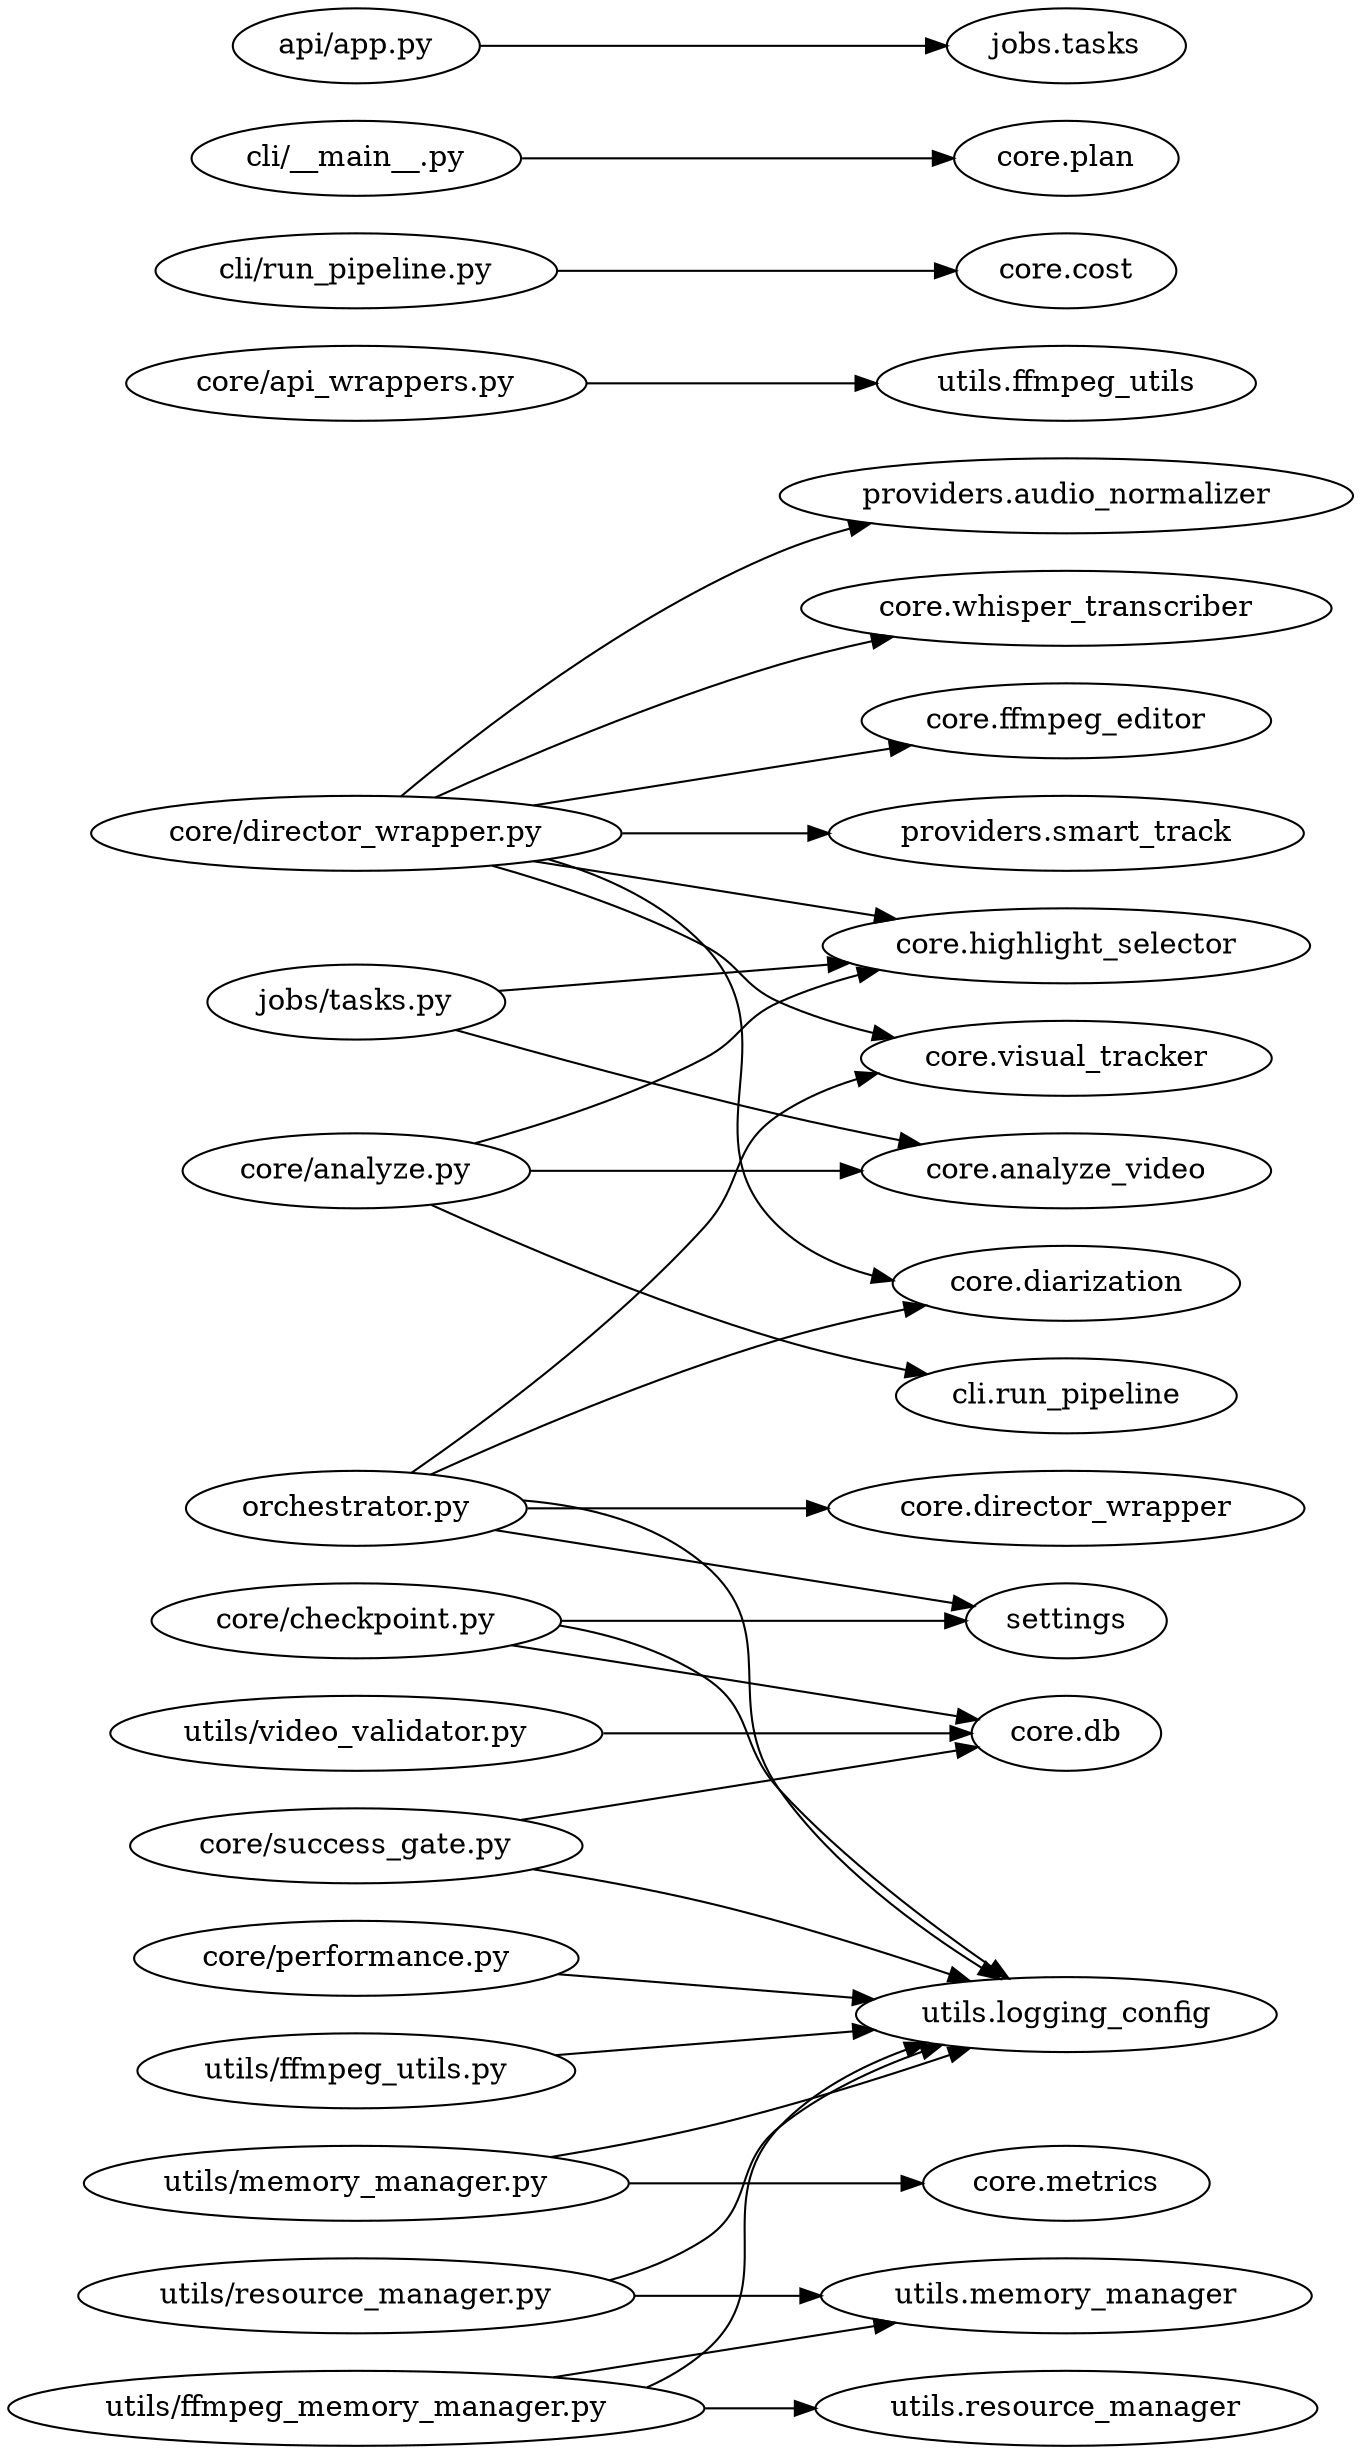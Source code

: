digraph imports {
  rankdir=LR;
  "orchestrator.py" -> "core.visual_tracker";
  "orchestrator.py" -> "core.director_wrapper";
  "orchestrator.py" -> "utils.logging_config";
  "orchestrator.py" -> "settings";
  "orchestrator.py" -> "core.diarization";
  "core/director_wrapper.py" -> "core.visual_tracker";
  "core/director_wrapper.py" -> "providers.audio_normalizer";
  "core/director_wrapper.py" -> "core.highlight_selector";
  "core/director_wrapper.py" -> "core.diarization";
  "core/director_wrapper.py" -> "core.whisper_transcriber";
  "core/director_wrapper.py" -> "core.ffmpeg_editor";
  "core/director_wrapper.py" -> "providers.smart_track";
  "core/checkpoint.py" -> "core.db";
  "core/checkpoint.py" -> "utils.logging_config";
  "core/checkpoint.py" -> "settings";
  "core/api_wrappers.py" -> "utils.ffmpeg_utils";
  "core/performance.py" -> "utils.logging_config";
  "core/analyze.py" -> "cli.run_pipeline";
  "core/analyze.py" -> "core.analyze_video";
  "core/analyze.py" -> "core.highlight_selector";
  "core/success_gate.py" -> "core.db";
  "core/success_gate.py" -> "utils.logging_config";
  "utils/video_validator.py" -> "core.db";
  "utils/memory_manager.py" -> "utils.logging_config";
  "utils/memory_manager.py" -> "core.metrics";
  "utils/resource_manager.py" -> "utils.memory_manager";
  "utils/resource_manager.py" -> "utils.logging_config";
  "utils/ffmpeg_memory_manager.py" -> "utils.memory_manager";
  "utils/ffmpeg_memory_manager.py" -> "utils.logging_config";
  "utils/ffmpeg_memory_manager.py" -> "utils.resource_manager";
  "utils/ffmpeg_utils.py" -> "utils.logging_config";
  "cli/run_pipeline.py" -> "core.cost";
  "cli/__main__.py" -> "core.plan";
  "api/app.py" -> "jobs.tasks";
  "jobs/tasks.py" -> "core.analyze_video";
  "jobs/tasks.py" -> "core.highlight_selector";
}
